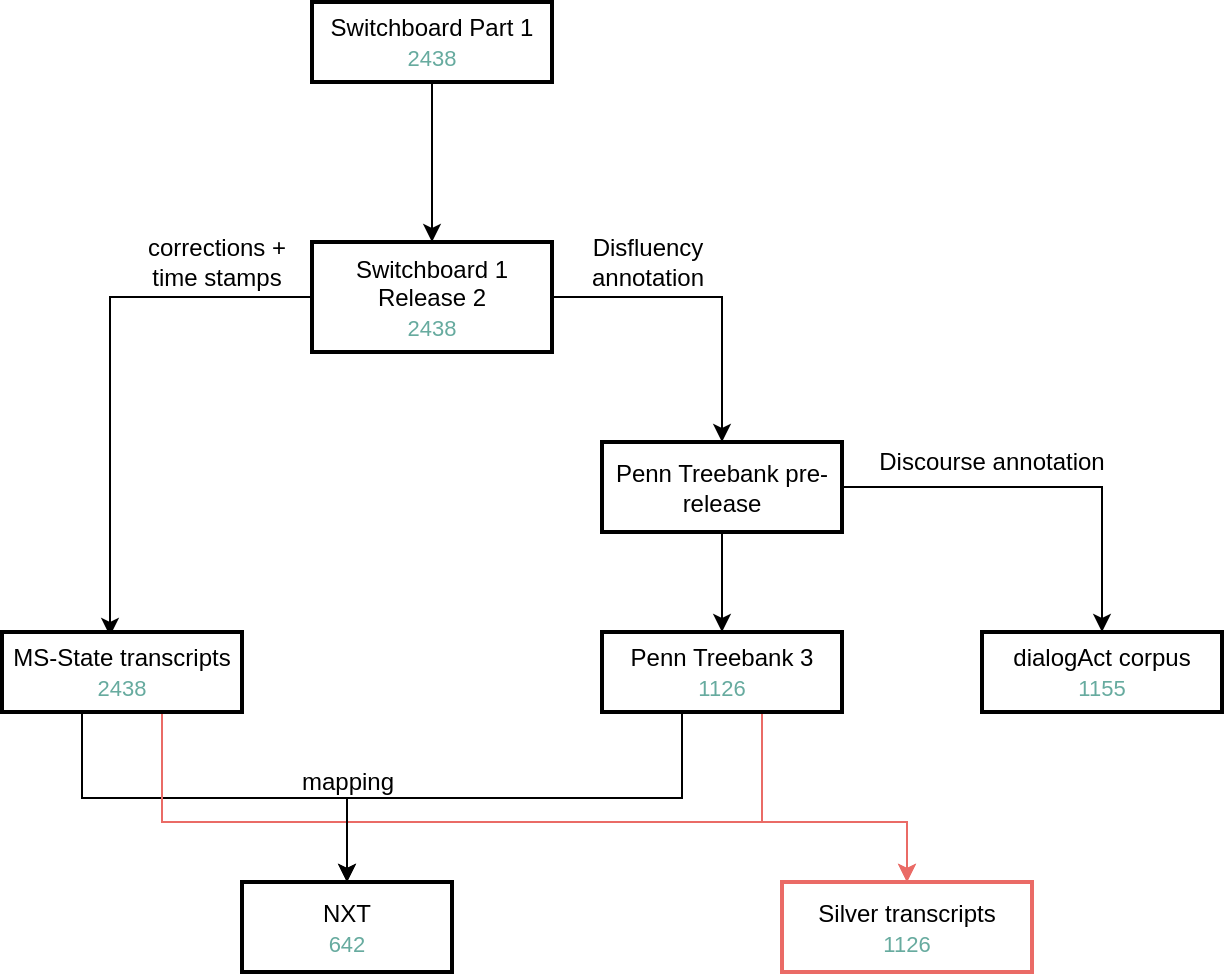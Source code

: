 <mxfile version="10.9.8" type="device"><diagram id="1LAvjSiFgTuAJj4uE_Wg" name="Page-1"><mxGraphModel dx="782" dy="737" grid="1" gridSize="10" guides="1" tooltips="1" connect="1" arrows="1" fold="1" page="1" pageScale="1" pageWidth="850" pageHeight="1100" math="0" shadow="0"><root><mxCell id="0"/><mxCell id="1" parent="0"/><mxCell id="pbf3IOb2iV42OQz6DXtv-10" style="edgeStyle=orthogonalEdgeStyle;rounded=0;orthogonalLoop=1;jettySize=auto;html=1;exitX=0.5;exitY=1;exitDx=0;exitDy=0;entryX=0.5;entryY=0;entryDx=0;entryDy=0;" parent="1" source="pbf3IOb2iV42OQz6DXtv-1" target="pbf3IOb2iV42OQz6DXtv-2" edge="1"><mxGeometry relative="1" as="geometry"/></mxCell><mxCell id="pbf3IOb2iV42OQz6DXtv-1" value="&lt;div&gt;Switchboard Part 1&lt;/div&gt;&lt;font style=&quot;font-size: 11px&quot; color=&quot;#67AB9F&quot;&gt;2438&lt;/font&gt;" style="rounded=0;whiteSpace=wrap;html=1;strokeWidth=2;" parent="1" vertex="1"><mxGeometry x="185" y="30" width="120" height="40" as="geometry"/></mxCell><mxCell id="pbf3IOb2iV42OQz6DXtv-12" style="edgeStyle=orthogonalEdgeStyle;rounded=0;orthogonalLoop=1;jettySize=auto;html=1;entryX=0.5;entryY=0;entryDx=0;entryDy=0;" parent="1" source="pbf3IOb2iV42OQz6DXtv-2" target="pbf3IOb2iV42OQz6DXtv-4" edge="1"><mxGeometry relative="1" as="geometry"/></mxCell><mxCell id="pbf3IOb2iV42OQz6DXtv-18" style="edgeStyle=orthogonalEdgeStyle;rounded=0;orthogonalLoop=1;jettySize=auto;html=1;exitX=0;exitY=0.5;exitDx=0;exitDy=0;entryX=0.45;entryY=0.05;entryDx=0;entryDy=0;entryPerimeter=0;" parent="1" source="pbf3IOb2iV42OQz6DXtv-2" target="pbf3IOb2iV42OQz6DXtv-3" edge="1"><mxGeometry relative="1" as="geometry"/></mxCell><mxCell id="pbf3IOb2iV42OQz6DXtv-2" value="&lt;div&gt;Switchboard 1 Release 2&lt;/div&gt;&lt;div&gt;&lt;font style=&quot;font-size: 11px&quot; color=&quot;#67AB9F&quot;&gt;2438&lt;/font&gt;&lt;/div&gt;" style="rounded=0;whiteSpace=wrap;html=1;strokeWidth=2;" parent="1" vertex="1"><mxGeometry x="185" y="150" width="120" height="55" as="geometry"/></mxCell><mxCell id="pbf3IOb2iV42OQz6DXtv-15" style="edgeStyle=orthogonalEdgeStyle;rounded=0;orthogonalLoop=1;jettySize=auto;html=1;exitX=0.5;exitY=1;exitDx=0;exitDy=0;entryX=0.5;entryY=0;entryDx=0;entryDy=0;" parent="1" source="pbf3IOb2iV42OQz6DXtv-3" target="pbf3IOb2iV42OQz6DXtv-7" edge="1"><mxGeometry relative="1" as="geometry"><Array as="points"><mxPoint x="70" y="385"/><mxPoint x="70" y="428"/><mxPoint x="203" y="428"/></Array></mxGeometry></mxCell><mxCell id="g8yNe-vsRLBwvvDwajgO-3" style="edgeStyle=orthogonalEdgeStyle;rounded=0;orthogonalLoop=1;jettySize=auto;html=1;exitX=0.5;exitY=1;exitDx=0;exitDy=0;entryX=0.5;entryY=0;entryDx=0;entryDy=0;strokeColor=#EA6B66;" edge="1" parent="1" source="pbf3IOb2iV42OQz6DXtv-3" target="g8yNe-vsRLBwvvDwajgO-2"><mxGeometry relative="1" as="geometry"><Array as="points"><mxPoint x="110" y="385"/><mxPoint x="110" y="440"/><mxPoint x="483" y="440"/></Array></mxGeometry></mxCell><mxCell id="pbf3IOb2iV42OQz6DXtv-3" value="&lt;div&gt;MS-State transcripts&lt;/div&gt;&lt;div&gt;&lt;div&gt;&lt;font style=&quot;font-size: 11px&quot; color=&quot;#67AB9F&quot;&gt;2438&lt;/font&gt;&lt;/div&gt;&lt;/div&gt;" style="rounded=0;whiteSpace=wrap;html=1;strokeWidth=2;" parent="1" vertex="1"><mxGeometry x="30" y="345" width="120" height="40" as="geometry"/></mxCell><mxCell id="pbf3IOb2iV42OQz6DXtv-13" style="edgeStyle=orthogonalEdgeStyle;rounded=0;orthogonalLoop=1;jettySize=auto;html=1;exitX=0.5;exitY=1;exitDx=0;exitDy=0;entryX=0.5;entryY=0;entryDx=0;entryDy=0;" parent="1" source="pbf3IOb2iV42OQz6DXtv-4" target="pbf3IOb2iV42OQz6DXtv-5" edge="1"><mxGeometry relative="1" as="geometry"/></mxCell><mxCell id="pbf3IOb2iV42OQz6DXtv-14" style="edgeStyle=orthogonalEdgeStyle;rounded=0;orthogonalLoop=1;jettySize=auto;html=1;exitX=1;exitY=0.5;exitDx=0;exitDy=0;entryX=0.5;entryY=0;entryDx=0;entryDy=0;" parent="1" source="pbf3IOb2iV42OQz6DXtv-4" target="pbf3IOb2iV42OQz6DXtv-6" edge="1"><mxGeometry relative="1" as="geometry"/></mxCell><mxCell id="pbf3IOb2iV42OQz6DXtv-4" value="&lt;div&gt;Penn Treebank pre-release&lt;/div&gt;" style="rounded=0;whiteSpace=wrap;html=1;strokeWidth=2;" parent="1" vertex="1"><mxGeometry x="330" y="250" width="120" height="45" as="geometry"/></mxCell><mxCell id="pbf3IOb2iV42OQz6DXtv-16" style="edgeStyle=orthogonalEdgeStyle;rounded=0;orthogonalLoop=1;jettySize=auto;html=1;exitX=0.5;exitY=1;exitDx=0;exitDy=0;entryX=0.5;entryY=0;entryDx=0;entryDy=0;" parent="1" source="pbf3IOb2iV42OQz6DXtv-5" target="pbf3IOb2iV42OQz6DXtv-7" edge="1"><mxGeometry relative="1" as="geometry"><mxPoint x="240" y="470" as="targetPoint"/><Array as="points"><mxPoint x="370" y="385"/><mxPoint x="370" y="428"/><mxPoint x="203" y="428"/></Array></mxGeometry></mxCell><mxCell id="g8yNe-vsRLBwvvDwajgO-4" style="edgeStyle=orthogonalEdgeStyle;rounded=0;orthogonalLoop=1;jettySize=auto;html=1;exitX=0.5;exitY=1;exitDx=0;exitDy=0;entryX=0.5;entryY=0;entryDx=0;entryDy=0;strokeColor=#EA6B66;" edge="1" parent="1" source="pbf3IOb2iV42OQz6DXtv-5" target="g8yNe-vsRLBwvvDwajgO-2"><mxGeometry relative="1" as="geometry"><Array as="points"><mxPoint x="410" y="385"/><mxPoint x="410" y="440"/><mxPoint x="483" y="440"/></Array></mxGeometry></mxCell><mxCell id="pbf3IOb2iV42OQz6DXtv-5" value="&lt;div&gt;Penn Treebank 3&lt;/div&gt;&lt;font style=&quot;font-size: 11px&quot; color=&quot;#67AB9F&quot;&gt;1126&lt;/font&gt;" style="rounded=0;whiteSpace=wrap;html=1;strokeWidth=2;" parent="1" vertex="1"><mxGeometry x="330" y="345" width="120" height="40" as="geometry"/></mxCell><mxCell id="pbf3IOb2iV42OQz6DXtv-6" value="&lt;div&gt;dialogAct corpus&lt;/div&gt;&lt;font style=&quot;font-size: 11px&quot; color=&quot;#67AB9F&quot;&gt;1155&lt;/font&gt;" style="rounded=0;whiteSpace=wrap;html=1;strokeWidth=2;" parent="1" vertex="1"><mxGeometry x="520" y="345" width="120" height="40" as="geometry"/></mxCell><mxCell id="pbf3IOb2iV42OQz6DXtv-7" value="&lt;div&gt;NXT&lt;/div&gt;&lt;div&gt;&lt;font style=&quot;font-size: 11px&quot; color=&quot;#67AB9F&quot;&gt;642&lt;/font&gt;&lt;/div&gt;&lt;font color=&quot;#67AB9F&quot;&gt;&lt;/font&gt;" style="rounded=0;whiteSpace=wrap;html=1;strokeWidth=2;" parent="1" vertex="1"><mxGeometry x="150" y="470" width="105" height="45" as="geometry"/></mxCell><mxCell id="pbf3IOb2iV42OQz6DXtv-20" value="Disfluency annotation" style="text;html=1;strokeColor=none;fillColor=none;align=center;verticalAlign=middle;whiteSpace=wrap;rounded=0;" parent="1" vertex="1"><mxGeometry x="333" y="150" width="40" height="20" as="geometry"/></mxCell><mxCell id="pbf3IOb2iV42OQz6DXtv-23" value="Discourse annotation" style="text;html=1;strokeColor=none;fillColor=none;align=center;verticalAlign=middle;whiteSpace=wrap;rounded=0;" parent="1" vertex="1"><mxGeometry x="460" y="250" width="130" height="20" as="geometry"/></mxCell><mxCell id="pbf3IOb2iV42OQz6DXtv-24" value="&lt;div&gt;corrections + time stamps&lt;br&gt;&lt;/div&gt;" style="text;html=1;strokeColor=none;fillColor=none;align=center;verticalAlign=middle;whiteSpace=wrap;rounded=0;direction=west;rotation=0;" parent="1" vertex="1"><mxGeometry x="90" y="150" width="95" height="20" as="geometry"/></mxCell><mxCell id="pbf3IOb2iV42OQz6DXtv-25" value="mapping" style="text;html=1;strokeColor=none;fillColor=none;align=center;verticalAlign=middle;whiteSpace=wrap;rounded=0;" parent="1" vertex="1"><mxGeometry x="137.5" y="410" width="130" height="20" as="geometry"/></mxCell><mxCell id="g8yNe-vsRLBwvvDwajgO-2" value="&lt;div&gt;Silver transcripts&lt;br&gt;&lt;/div&gt;&lt;div&gt;&lt;font style=&quot;font-size: 11px&quot; color=&quot;#67AB9F&quot;&gt;1126&lt;/font&gt;&lt;/div&gt;&lt;font color=&quot;#67AB9F&quot;&gt;&lt;/font&gt;" style="rounded=0;whiteSpace=wrap;html=1;strokeWidth=2;strokeColor=#EA6B66;" vertex="1" parent="1"><mxGeometry x="420" y="470" width="125" height="45" as="geometry"/></mxCell></root></mxGraphModel></diagram></mxfile>